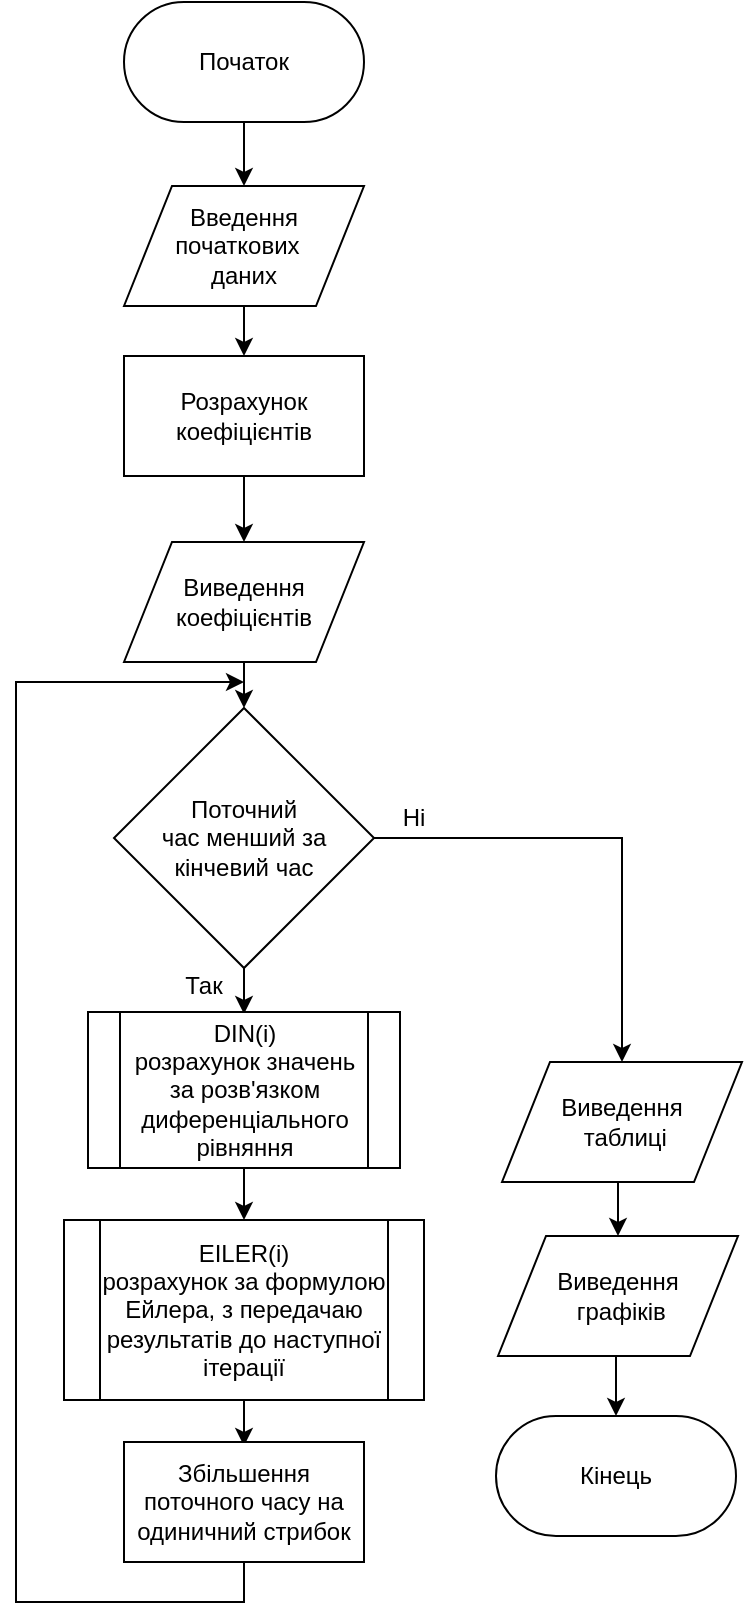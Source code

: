 <mxfile version="13.0.9" type="device"><diagram id="5wVt5E2nXpqlNMoLhRCE" name="Page-1"><mxGraphModel dx="1038" dy="580" grid="1" gridSize="10" guides="1" tooltips="1" connect="1" arrows="1" fold="1" page="1" pageScale="1" pageWidth="827" pageHeight="1169" math="0" shadow="0"><root><mxCell id="0"/><mxCell id="1" parent="0"/><mxCell id="hDTpHEk_wzyPpODIxD1R-5" style="edgeStyle=orthogonalEdgeStyle;rounded=0;orthogonalLoop=1;jettySize=auto;html=1;exitX=0.5;exitY=1;exitDx=0;exitDy=0;entryX=0.5;entryY=0;entryDx=0;entryDy=0;" parent="1" source="hDTpHEk_wzyPpODIxD1R-2" target="hDTpHEk_wzyPpODIxD1R-4" edge="1"><mxGeometry relative="1" as="geometry"/></mxCell><mxCell id="hDTpHEk_wzyPpODIxD1R-2" value="Введення&lt;br&gt;початкових&amp;nbsp;&amp;nbsp;&lt;br&gt;даних" style="shape=parallelogram;perimeter=parallelogramPerimeter;whiteSpace=wrap;html=1;" parent="1" vertex="1"><mxGeometry x="354" y="172" width="120" height="60" as="geometry"/></mxCell><mxCell id="hDTpHEk_wzyPpODIxD1R-7" style="edgeStyle=orthogonalEdgeStyle;rounded=0;orthogonalLoop=1;jettySize=auto;html=1;exitX=0.5;exitY=1;exitDx=0;exitDy=0;entryX=0.5;entryY=0;entryDx=0;entryDy=0;" parent="1" source="hDTpHEk_wzyPpODIxD1R-4" target="hDTpHEk_wzyPpODIxD1R-6" edge="1"><mxGeometry relative="1" as="geometry"/></mxCell><mxCell id="hDTpHEk_wzyPpODIxD1R-4" value="Розрахунок коефіцієнтів" style="rounded=0;whiteSpace=wrap;html=1;" parent="1" vertex="1"><mxGeometry x="354" y="257" width="120" height="60" as="geometry"/></mxCell><mxCell id="hDTpHEk_wzyPpODIxD1R-12" style="edgeStyle=orthogonalEdgeStyle;rounded=0;orthogonalLoop=1;jettySize=auto;html=1;exitX=0.5;exitY=1;exitDx=0;exitDy=0;entryX=0.5;entryY=0;entryDx=0;entryDy=0;" parent="1" source="hDTpHEk_wzyPpODIxD1R-6" target="hDTpHEk_wzyPpODIxD1R-11" edge="1"><mxGeometry relative="1" as="geometry"/></mxCell><mxCell id="hDTpHEk_wzyPpODIxD1R-6" value="Виведення&lt;br&gt;коефіцієнтів" style="shape=parallelogram;perimeter=parallelogramPerimeter;whiteSpace=wrap;html=1;" parent="1" vertex="1"><mxGeometry x="354" y="350" width="120" height="60" as="geometry"/></mxCell><mxCell id="hDTpHEk_wzyPpODIxD1R-9" style="edgeStyle=orthogonalEdgeStyle;rounded=0;orthogonalLoop=1;jettySize=auto;html=1;entryX=0.5;entryY=0;entryDx=0;entryDy=0;" parent="1" source="hDTpHEk_wzyPpODIxD1R-8" target="hDTpHEk_wzyPpODIxD1R-2" edge="1"><mxGeometry relative="1" as="geometry"/></mxCell><mxCell id="hDTpHEk_wzyPpODIxD1R-8" value="Початок" style="rounded=1;whiteSpace=wrap;html=1;arcSize=50;" parent="1" vertex="1"><mxGeometry x="354" y="80" width="120" height="60" as="geometry"/></mxCell><mxCell id="hDTpHEk_wzyPpODIxD1R-15" style="edgeStyle=orthogonalEdgeStyle;rounded=0;orthogonalLoop=1;jettySize=auto;html=1;exitX=0.5;exitY=1;exitDx=0;exitDy=0;entryX=0.5;entryY=0;entryDx=0;entryDy=0;" parent="1" source="hDTpHEk_wzyPpODIxD1R-11" edge="1"><mxGeometry relative="1" as="geometry"><mxPoint x="414" y="586" as="targetPoint"/></mxGeometry></mxCell><mxCell id="hDTpHEk_wzyPpODIxD1R-38" style="edgeStyle=orthogonalEdgeStyle;rounded=0;orthogonalLoop=1;jettySize=auto;html=1;exitX=1;exitY=0.5;exitDx=0;exitDy=0;entryX=0.5;entryY=0;entryDx=0;entryDy=0;" parent="1" source="hDTpHEk_wzyPpODIxD1R-11" target="hDTpHEk_wzyPpODIxD1R-30" edge="1"><mxGeometry relative="1" as="geometry"/></mxCell><mxCell id="hDTpHEk_wzyPpODIxD1R-11" value="Поточний &lt;br&gt;час менший за кінчевий час" style="rhombus;whiteSpace=wrap;html=1;" parent="1" vertex="1"><mxGeometry x="349" y="433" width="130" height="130" as="geometry"/></mxCell><mxCell id="hDTpHEk_wzyPpODIxD1R-19" style="edgeStyle=orthogonalEdgeStyle;rounded=0;orthogonalLoop=1;jettySize=auto;html=1;entryX=0.5;entryY=0;entryDx=0;entryDy=0;" parent="1" source="hDTpHEk_wzyPpODIxD1R-16" target="hDTpHEk_wzyPpODIxD1R-17" edge="1"><mxGeometry relative="1" as="geometry"/></mxCell><mxCell id="hDTpHEk_wzyPpODIxD1R-16" value="DIN(i)&lt;br&gt;розрахунок значень за розв'язком диференціального рівняння" style="shape=process;whiteSpace=wrap;html=1;backgroundOutline=1;" parent="1" vertex="1"><mxGeometry x="336" y="585" width="156" height="78" as="geometry"/></mxCell><mxCell id="ynjFSjygw_aRHNOYC9oM-2" style="edgeStyle=orthogonalEdgeStyle;rounded=0;orthogonalLoop=1;jettySize=auto;html=1;exitX=0.5;exitY=1;exitDx=0;exitDy=0;entryX=0.5;entryY=0;entryDx=0;entryDy=0;" parent="1" source="hDTpHEk_wzyPpODIxD1R-17" edge="1"><mxGeometry relative="1" as="geometry"><mxPoint x="414" y="802" as="targetPoint"/></mxGeometry></mxCell><mxCell id="hDTpHEk_wzyPpODIxD1R-17" value="EILER(i)&lt;br&gt;розрахунок за формулою Ейлера, з передачаю результатів до наступної ітерації" style="shape=process;whiteSpace=wrap;html=1;backgroundOutline=1;" parent="1" vertex="1"><mxGeometry x="324" y="689" width="180" height="90" as="geometry"/></mxCell><mxCell id="hDTpHEk_wzyPpODIxD1R-22" value="Так" style="text;html=1;strokeColor=none;fillColor=none;align=center;verticalAlign=middle;whiteSpace=wrap;rounded=0;" parent="1" vertex="1"><mxGeometry x="374" y="562" width="40" height="20" as="geometry"/></mxCell><mxCell id="hDTpHEk_wzyPpODIxD1R-23" value="Ні" style="text;html=1;strokeColor=none;fillColor=none;align=center;verticalAlign=middle;whiteSpace=wrap;rounded=0;" parent="1" vertex="1"><mxGeometry x="479" y="478" width="40" height="20" as="geometry"/></mxCell><mxCell id="hDTpHEk_wzyPpODIxD1R-35" style="edgeStyle=orthogonalEdgeStyle;rounded=0;orthogonalLoop=1;jettySize=auto;html=1;exitX=0.5;exitY=1;exitDx=0;exitDy=0;entryX=0.5;entryY=0;entryDx=0;entryDy=0;" parent="1" source="hDTpHEk_wzyPpODIxD1R-30" target="hDTpHEk_wzyPpODIxD1R-31" edge="1"><mxGeometry relative="1" as="geometry"/></mxCell><mxCell id="hDTpHEk_wzyPpODIxD1R-30" value="Виведення&lt;br&gt;&amp;nbsp;таблиці" style="shape=parallelogram;perimeter=parallelogramPerimeter;whiteSpace=wrap;html=1;" parent="1" vertex="1"><mxGeometry x="543" y="610" width="120" height="60" as="geometry"/></mxCell><mxCell id="hDTpHEk_wzyPpODIxD1R-36" style="edgeStyle=orthogonalEdgeStyle;rounded=0;orthogonalLoop=1;jettySize=auto;html=1;exitX=0.5;exitY=1;exitDx=0;exitDy=0;entryX=0.5;entryY=0;entryDx=0;entryDy=0;" parent="1" source="hDTpHEk_wzyPpODIxD1R-31" target="hDTpHEk_wzyPpODIxD1R-32" edge="1"><mxGeometry relative="1" as="geometry"/></mxCell><mxCell id="hDTpHEk_wzyPpODIxD1R-31" value="Виведення&lt;br&gt;&amp;nbsp;графіків" style="shape=parallelogram;perimeter=parallelogramPerimeter;whiteSpace=wrap;html=1;" parent="1" vertex="1"><mxGeometry x="541" y="697" width="120" height="60" as="geometry"/></mxCell><mxCell id="hDTpHEk_wzyPpODIxD1R-32" value="Кінець" style="rounded=1;whiteSpace=wrap;html=1;arcSize=50;" parent="1" vertex="1"><mxGeometry x="540" y="787" width="120" height="60" as="geometry"/></mxCell><mxCell id="ynjFSjygw_aRHNOYC9oM-3" style="edgeStyle=orthogonalEdgeStyle;rounded=0;orthogonalLoop=1;jettySize=auto;html=1;exitX=0.5;exitY=1;exitDx=0;exitDy=0;" parent="1" source="ynjFSjygw_aRHNOYC9oM-1" edge="1"><mxGeometry relative="1" as="geometry"><mxPoint x="414" y="420" as="targetPoint"/><Array as="points"><mxPoint x="414" y="880"/><mxPoint x="300" y="880"/><mxPoint x="300" y="420"/></Array></mxGeometry></mxCell><mxCell id="ynjFSjygw_aRHNOYC9oM-1" value="Збільшення поточного часу на одиничний стрибок" style="rounded=0;whiteSpace=wrap;html=1;" parent="1" vertex="1"><mxGeometry x="354" y="800" width="120" height="60" as="geometry"/></mxCell></root></mxGraphModel></diagram></mxfile>